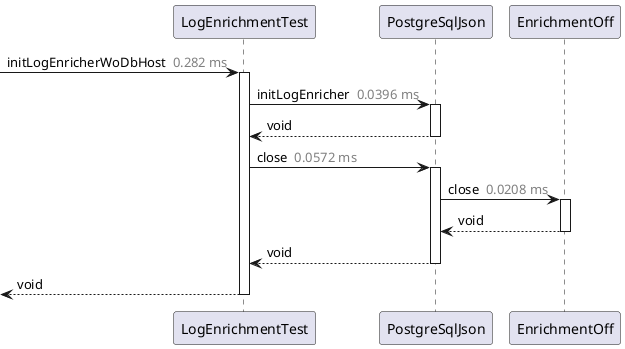 @startuml

participant LogEnrichmentTest as "LogEnrichmentTest"
participant PostgreSqlJson as "PostgreSqlJson"
participant EnrichmentOff as "EnrichmentOff"
  [->LogEnrichmentTest: initLogEnricherWoDbHost <color:gray> 0.282 ms</color>
  activate LogEnrichmentTest
    LogEnrichmentTest->PostgreSqlJson: initLogEnricher <color:gray> 0.0396 ms</color>
    activate PostgreSqlJson
    LogEnrichmentTest<--PostgreSqlJson: void
    deactivate PostgreSqlJson
    LogEnrichmentTest->PostgreSqlJson: close <color:gray> 0.0572 ms</color>
    activate PostgreSqlJson
      PostgreSqlJson->EnrichmentOff: close <color:gray> 0.0208 ms</color>
      activate EnrichmentOff
      PostgreSqlJson<--EnrichmentOff: void
      deactivate EnrichmentOff
    LogEnrichmentTest<--PostgreSqlJson: void
    deactivate PostgreSqlJson
  [<--LogEnrichmentTest: void
  deactivate LogEnrichmentTest
@enduml